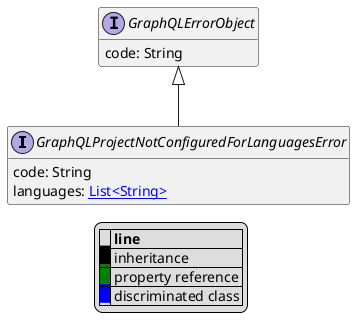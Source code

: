 @startuml

hide empty fields
hide empty methods
legend
|= |= line |
|<back:black>   </back>| inheritance |
|<back:green>   </back>| property reference |
|<back:blue>   </back>| discriminated class |
endlegend
interface GraphQLProjectNotConfiguredForLanguagesError [[GraphQLProjectNotConfiguredForLanguagesError.svg]] extends GraphQLErrorObject {
    code: String
    languages: [[String.svg List<String>]]
}
interface GraphQLErrorObject [[GraphQLErrorObject.svg]]  {
    code: String
}





@enduml
